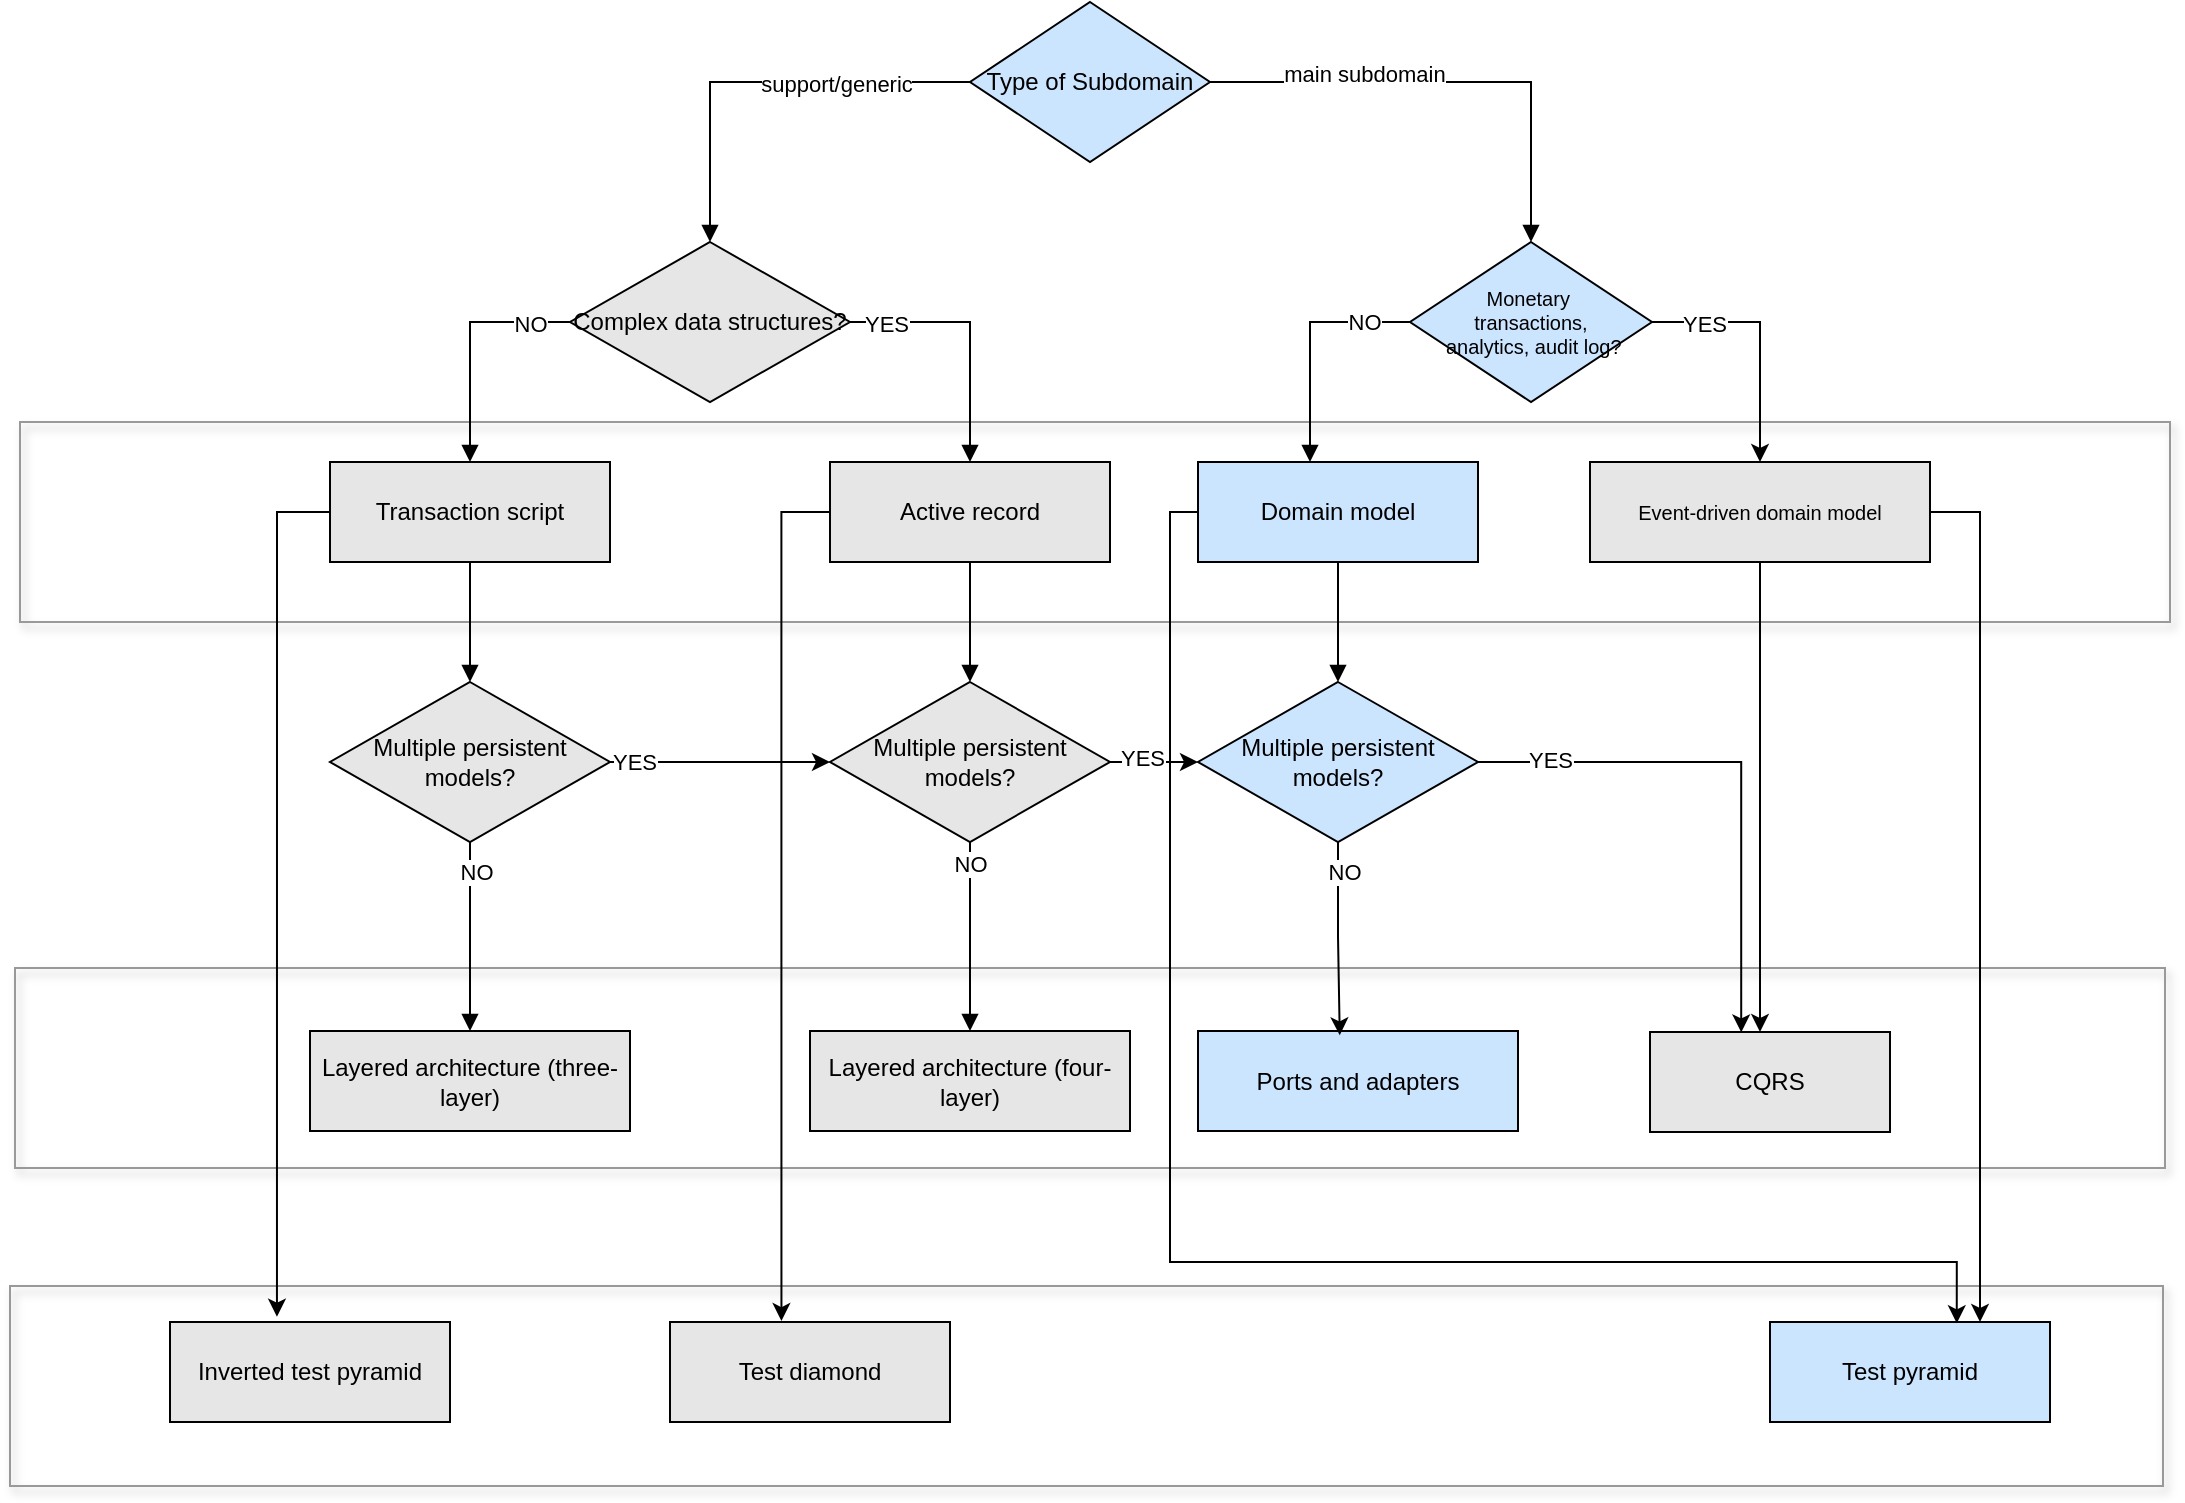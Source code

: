 <mxfile version="24.8.3">
  <diagram id="C5RBs43oDa-KdzZeNtuy" name="Page-1">
    <mxGraphModel dx="2936" dy="991" grid="1" gridSize="10" guides="1" tooltips="1" connect="1" arrows="1" fold="1" page="1" pageScale="1" pageWidth="827" pageHeight="1169" math="0" shadow="0">
      <root>
        <mxCell id="WIyWlLk6GJQsqaUBKTNV-0" />
        <mxCell id="WIyWlLk6GJQsqaUBKTNV-1" parent="WIyWlLk6GJQsqaUBKTNV-0" />
        <mxCell id="6PE6ahszDHU0NhGpdCNn-98" value="" style="whiteSpace=wrap;html=1;fillColor=none;shadow=1;strokeColor=#999999;" vertex="1" parent="WIyWlLk6GJQsqaUBKTNV-1">
          <mxGeometry x="-180" y="662" width="1076.5" height="100" as="geometry" />
        </mxCell>
        <mxCell id="6PE6ahszDHU0NhGpdCNn-97" value="" style="whiteSpace=wrap;html=1;fillColor=none;shadow=1;strokeColor=#999999;" vertex="1" parent="WIyWlLk6GJQsqaUBKTNV-1">
          <mxGeometry x="-177.5" y="503" width="1075" height="100" as="geometry" />
        </mxCell>
        <mxCell id="6PE6ahszDHU0NhGpdCNn-96" value="" style="whiteSpace=wrap;html=1;fillColor=none;shadow=1;strokeColor=#999999;" vertex="1" parent="WIyWlLk6GJQsqaUBKTNV-1">
          <mxGeometry x="-175" y="230" width="1075" height="100" as="geometry" />
        </mxCell>
        <mxCell id="6PE6ahszDHU0NhGpdCNn-34" value="Type of Subdomain" style="rhombus;whiteSpace=wrap;html=1;strokeColor=#000000;fillColor=#CCE5FF;" vertex="1" parent="WIyWlLk6GJQsqaUBKTNV-1">
          <mxGeometry x="300" y="20" width="120" height="80" as="geometry" />
        </mxCell>
        <mxCell id="6PE6ahszDHU0NhGpdCNn-35" value="Complex data structures?" style="rhombus;whiteSpace=wrap;html=1;strokeColor=#000000;fillColor=#E6E6E6;" vertex="1" parent="WIyWlLk6GJQsqaUBKTNV-1">
          <mxGeometry x="100" y="140" width="140" height="80" as="geometry" />
        </mxCell>
        <mxCell id="6PE6ahszDHU0NhGpdCNn-36" value="Transaction script" style="rounded=0;whiteSpace=wrap;html=1;strokeColor=#000000;fillColor=#E6E6E6;" vertex="1" parent="WIyWlLk6GJQsqaUBKTNV-1">
          <mxGeometry x="-20" y="250" width="140" height="50" as="geometry" />
        </mxCell>
        <mxCell id="6PE6ahszDHU0NhGpdCNn-37" value="Active record" style="rounded=0;whiteSpace=wrap;html=1;strokeColor=#000000;fillColor=#E6E6E6;" vertex="1" parent="WIyWlLk6GJQsqaUBKTNV-1">
          <mxGeometry x="230" y="250" width="140" height="50" as="geometry" />
        </mxCell>
        <mxCell id="6PE6ahszDHU0NhGpdCNn-82" style="edgeStyle=orthogonalEdgeStyle;rounded=0;orthogonalLoop=1;jettySize=auto;html=1;exitX=1;exitY=0.5;exitDx=0;exitDy=0;entryX=0;entryY=0.5;entryDx=0;entryDy=0;" edge="1" parent="WIyWlLk6GJQsqaUBKTNV-1" source="6PE6ahszDHU0NhGpdCNn-38" target="6PE6ahszDHU0NhGpdCNn-39">
          <mxGeometry relative="1" as="geometry" />
        </mxCell>
        <mxCell id="6PE6ahszDHU0NhGpdCNn-84" value="YES" style="edgeLabel;html=1;align=center;verticalAlign=middle;resizable=0;points=[];" vertex="1" connectable="0" parent="6PE6ahszDHU0NhGpdCNn-82">
          <mxGeometry x="-0.784" relative="1" as="geometry">
            <mxPoint as="offset" />
          </mxGeometry>
        </mxCell>
        <mxCell id="6PE6ahszDHU0NhGpdCNn-38" value="Multiple persistent models?" style="rhombus;whiteSpace=wrap;html=1;strokeColor=#000000;fillColor=#E6E6E6;" vertex="1" parent="WIyWlLk6GJQsqaUBKTNV-1">
          <mxGeometry x="-20" y="360" width="140" height="80" as="geometry" />
        </mxCell>
        <mxCell id="6PE6ahszDHU0NhGpdCNn-81" style="edgeStyle=orthogonalEdgeStyle;rounded=0;orthogonalLoop=1;jettySize=auto;html=1;exitX=1;exitY=0.5;exitDx=0;exitDy=0;" edge="1" parent="WIyWlLk6GJQsqaUBKTNV-1" source="6PE6ahszDHU0NhGpdCNn-39" target="6PE6ahszDHU0NhGpdCNn-47">
          <mxGeometry relative="1" as="geometry" />
        </mxCell>
        <mxCell id="6PE6ahszDHU0NhGpdCNn-83" value="YES" style="edgeLabel;html=1;align=center;verticalAlign=middle;resizable=0;points=[];" vertex="1" connectable="0" parent="6PE6ahszDHU0NhGpdCNn-81">
          <mxGeometry x="-0.266" y="2" relative="1" as="geometry">
            <mxPoint as="offset" />
          </mxGeometry>
        </mxCell>
        <mxCell id="6PE6ahszDHU0NhGpdCNn-39" value="Multiple persistent models?" style="rhombus;whiteSpace=wrap;html=1;strokeColor=#000000;fillColor=#E6E6E6;" vertex="1" parent="WIyWlLk6GJQsqaUBKTNV-1">
          <mxGeometry x="230" y="360" width="140" height="80" as="geometry" />
        </mxCell>
        <mxCell id="6PE6ahszDHU0NhGpdCNn-40" value="Layered architecture (three-layer)" style="rounded=0;whiteSpace=wrap;html=1;strokeColor=#000000;fillColor=#E6E6E6;" vertex="1" parent="WIyWlLk6GJQsqaUBKTNV-1">
          <mxGeometry x="-30" y="534.5" width="160" height="50" as="geometry" />
        </mxCell>
        <mxCell id="6PE6ahszDHU0NhGpdCNn-41" value="Layered architecture (four-layer)" style="rounded=0;whiteSpace=wrap;html=1;strokeColor=#000000;fillColor=#E6E6E6;" vertex="1" parent="WIyWlLk6GJQsqaUBKTNV-1">
          <mxGeometry x="220" y="534.5" width="160" height="50" as="geometry" />
        </mxCell>
        <mxCell id="6PE6ahszDHU0NhGpdCNn-42" value="Inverted test pyramid" style="rounded=0;whiteSpace=wrap;html=1;strokeColor=#000000;fillColor=#E6E6E6;" vertex="1" parent="WIyWlLk6GJQsqaUBKTNV-1">
          <mxGeometry x="-100" y="680" width="140" height="50" as="geometry" />
        </mxCell>
        <mxCell id="6PE6ahszDHU0NhGpdCNn-43" value="Test diamond" style="rounded=0;whiteSpace=wrap;html=1;strokeColor=#000000;fillColor=#E6E6E6;" vertex="1" parent="WIyWlLk6GJQsqaUBKTNV-1">
          <mxGeometry x="150" y="680" width="140" height="50" as="geometry" />
        </mxCell>
        <mxCell id="6PE6ahszDHU0NhGpdCNn-74" style="edgeStyle=orthogonalEdgeStyle;rounded=0;orthogonalLoop=1;jettySize=auto;html=1;exitX=1;exitY=0.5;exitDx=0;exitDy=0;entryX=0.5;entryY=0;entryDx=0;entryDy=0;" edge="1" parent="WIyWlLk6GJQsqaUBKTNV-1" source="6PE6ahszDHU0NhGpdCNn-44" target="6PE6ahszDHU0NhGpdCNn-46">
          <mxGeometry relative="1" as="geometry" />
        </mxCell>
        <mxCell id="6PE6ahszDHU0NhGpdCNn-75" value="YES" style="edgeLabel;html=1;align=center;verticalAlign=middle;resizable=0;points=[];" vertex="1" connectable="0" parent="6PE6ahszDHU0NhGpdCNn-74">
          <mxGeometry x="-0.581" y="-1" relative="1" as="geometry">
            <mxPoint as="offset" />
          </mxGeometry>
        </mxCell>
        <mxCell id="6PE6ahszDHU0NhGpdCNn-44" value="Monetary&amp;nbsp;&lt;div&gt;transactions,&lt;/div&gt;&lt;div&gt;&amp;nbsp;analytics, audit log?&lt;/div&gt;" style="rhombus;whiteSpace=wrap;html=1;strokeColor=#000000;fillColor=#CCE5FF;fontSize=10;" vertex="1" parent="WIyWlLk6GJQsqaUBKTNV-1">
          <mxGeometry x="520" y="140" width="121" height="80" as="geometry" />
        </mxCell>
        <mxCell id="6PE6ahszDHU0NhGpdCNn-45" value="Domain model" style="rounded=0;whiteSpace=wrap;html=1;strokeColor=#000000;fillColor=#CCE5FF;" vertex="1" parent="WIyWlLk6GJQsqaUBKTNV-1">
          <mxGeometry x="414" y="250" width="140" height="50" as="geometry" />
        </mxCell>
        <mxCell id="6PE6ahszDHU0NhGpdCNn-78" style="edgeStyle=orthogonalEdgeStyle;rounded=0;orthogonalLoop=1;jettySize=auto;html=1;exitX=0.5;exitY=1;exitDx=0;exitDy=0;" edge="1" parent="WIyWlLk6GJQsqaUBKTNV-1" source="6PE6ahszDHU0NhGpdCNn-46" target="6PE6ahszDHU0NhGpdCNn-49">
          <mxGeometry relative="1" as="geometry">
            <Array as="points">
              <mxPoint x="695" y="410" />
              <mxPoint x="695" y="410" />
            </Array>
          </mxGeometry>
        </mxCell>
        <mxCell id="6PE6ahszDHU0NhGpdCNn-93" style="edgeStyle=orthogonalEdgeStyle;rounded=0;orthogonalLoop=1;jettySize=auto;html=1;exitX=1;exitY=0.5;exitDx=0;exitDy=0;entryX=0.75;entryY=0;entryDx=0;entryDy=0;" edge="1" parent="WIyWlLk6GJQsqaUBKTNV-1" source="6PE6ahszDHU0NhGpdCNn-46" target="6PE6ahszDHU0NhGpdCNn-50">
          <mxGeometry relative="1" as="geometry" />
        </mxCell>
        <mxCell id="6PE6ahszDHU0NhGpdCNn-46" value="Event-driven domain model" style="rounded=0;whiteSpace=wrap;html=1;strokeColor=#000000;fillColor=#E6E6E6;fontSize=10;" vertex="1" parent="WIyWlLk6GJQsqaUBKTNV-1">
          <mxGeometry x="610" y="250" width="170" height="50" as="geometry" />
        </mxCell>
        <mxCell id="6PE6ahszDHU0NhGpdCNn-79" style="edgeStyle=orthogonalEdgeStyle;rounded=0;orthogonalLoop=1;jettySize=auto;html=1;exitX=1;exitY=0.5;exitDx=0;exitDy=0;entryX=0.38;entryY=0.004;entryDx=0;entryDy=0;entryPerimeter=0;" edge="1" parent="WIyWlLk6GJQsqaUBKTNV-1" target="6PE6ahszDHU0NhGpdCNn-49">
          <mxGeometry relative="1" as="geometry">
            <mxPoint x="540" y="400" as="sourcePoint" />
            <mxPoint x="686" y="440" as="targetPoint" />
            <Array as="points">
              <mxPoint x="686" y="400" />
            </Array>
          </mxGeometry>
        </mxCell>
        <mxCell id="6PE6ahszDHU0NhGpdCNn-80" value="YES" style="edgeLabel;html=1;align=center;verticalAlign=middle;resizable=0;points=[];" vertex="1" connectable="0" parent="6PE6ahszDHU0NhGpdCNn-79">
          <mxGeometry x="-0.647" y="1" relative="1" as="geometry">
            <mxPoint as="offset" />
          </mxGeometry>
        </mxCell>
        <mxCell id="6PE6ahszDHU0NhGpdCNn-47" value="Multiple persistent models?" style="rhombus;whiteSpace=wrap;html=1;strokeColor=#000000;fillColor=#CCE5FF;" vertex="1" parent="WIyWlLk6GJQsqaUBKTNV-1">
          <mxGeometry x="414" y="360" width="140" height="80" as="geometry" />
        </mxCell>
        <mxCell id="6PE6ahszDHU0NhGpdCNn-48" value="Ports and adapters" style="rounded=0;whiteSpace=wrap;html=1;strokeColor=#000000;fillColor=#CCE5FF;" vertex="1" parent="WIyWlLk6GJQsqaUBKTNV-1">
          <mxGeometry x="414" y="534.5" width="160" height="50" as="geometry" />
        </mxCell>
        <mxCell id="6PE6ahszDHU0NhGpdCNn-49" value="CQRS" style="rounded=0;whiteSpace=wrap;html=1;strokeColor=#000000;fillColor=#E6E6E6;" vertex="1" parent="WIyWlLk6GJQsqaUBKTNV-1">
          <mxGeometry x="640" y="535" width="120" height="50" as="geometry" />
        </mxCell>
        <mxCell id="6PE6ahszDHU0NhGpdCNn-50" value="Test pyramid" style="rounded=0;whiteSpace=wrap;html=1;strokeColor=#000000;fillColor=#CCE5FF;" vertex="1" parent="WIyWlLk6GJQsqaUBKTNV-1">
          <mxGeometry x="700" y="680" width="140" height="50" as="geometry" />
        </mxCell>
        <mxCell id="6PE6ahszDHU0NhGpdCNn-51" style="edgeStyle=orthogonalEdgeStyle;rounded=0;orthogonalLoop=1;jettySize=auto;html=1;endArrow=block;" edge="1" parent="WIyWlLk6GJQsqaUBKTNV-1" source="6PE6ahszDHU0NhGpdCNn-34" target="6PE6ahszDHU0NhGpdCNn-35">
          <mxGeometry relative="1" as="geometry" />
        </mxCell>
        <mxCell id="6PE6ahszDHU0NhGpdCNn-69" value="support/generic" style="edgeLabel;html=1;align=center;verticalAlign=middle;resizable=0;points=[];" vertex="1" connectable="0" parent="6PE6ahszDHU0NhGpdCNn-51">
          <mxGeometry x="-0.359" y="1" relative="1" as="geometry">
            <mxPoint as="offset" />
          </mxGeometry>
        </mxCell>
        <mxCell id="6PE6ahszDHU0NhGpdCNn-52" style="edgeStyle=orthogonalEdgeStyle;rounded=0;orthogonalLoop=1;jettySize=auto;html=1;endArrow=block;" edge="1" parent="WIyWlLk6GJQsqaUBKTNV-1" source="6PE6ahszDHU0NhGpdCNn-34" target="6PE6ahszDHU0NhGpdCNn-44">
          <mxGeometry relative="1" as="geometry" />
        </mxCell>
        <mxCell id="6PE6ahszDHU0NhGpdCNn-68" value="main subdomain" style="edgeLabel;html=1;align=center;verticalAlign=middle;resizable=0;points=[];" vertex="1" connectable="0" parent="6PE6ahszDHU0NhGpdCNn-52">
          <mxGeometry x="-0.369" y="4" relative="1" as="geometry">
            <mxPoint x="1" as="offset" />
          </mxGeometry>
        </mxCell>
        <mxCell id="6PE6ahszDHU0NhGpdCNn-53" style="edgeStyle=orthogonalEdgeStyle;rounded=0;html=1;endArrow=block;" edge="1" parent="WIyWlLk6GJQsqaUBKTNV-1" source="6PE6ahszDHU0NhGpdCNn-35" target="6PE6ahszDHU0NhGpdCNn-36">
          <mxGeometry relative="1" as="geometry">
            <mxPoint x="80" y="180" as="targetPoint" />
            <Array as="points">
              <mxPoint x="50" y="180" />
            </Array>
          </mxGeometry>
        </mxCell>
        <mxCell id="6PE6ahszDHU0NhGpdCNn-72" value="NO" style="edgeLabel;html=1;align=center;verticalAlign=middle;resizable=0;points=[];" vertex="1" connectable="0" parent="6PE6ahszDHU0NhGpdCNn-53">
          <mxGeometry x="-0.667" y="1" relative="1" as="geometry">
            <mxPoint as="offset" />
          </mxGeometry>
        </mxCell>
        <mxCell id="6PE6ahszDHU0NhGpdCNn-54" style="edgeStyle=orthogonalEdgeStyle;rounded=0;html=1;endArrow=block;" edge="1" parent="WIyWlLk6GJQsqaUBKTNV-1" source="6PE6ahszDHU0NhGpdCNn-35" target="6PE6ahszDHU0NhGpdCNn-37">
          <mxGeometry relative="1" as="geometry">
            <Array as="points">
              <mxPoint x="300" y="180" />
            </Array>
          </mxGeometry>
        </mxCell>
        <mxCell id="6PE6ahszDHU0NhGpdCNn-73" value="YES" style="edgeLabel;html=1;align=center;verticalAlign=middle;resizable=0;points=[];" vertex="1" connectable="0" parent="6PE6ahszDHU0NhGpdCNn-54">
          <mxGeometry x="-0.723" y="-1" relative="1" as="geometry">
            <mxPoint as="offset" />
          </mxGeometry>
        </mxCell>
        <mxCell id="6PE6ahszDHU0NhGpdCNn-55" style="edgeStyle=orthogonalEdgeStyle;rounded=0;html=1;endArrow=block;" edge="1" parent="WIyWlLk6GJQsqaUBKTNV-1" source="6PE6ahszDHU0NhGpdCNn-36" target="6PE6ahszDHU0NhGpdCNn-38">
          <mxGeometry relative="1" as="geometry" />
        </mxCell>
        <mxCell id="6PE6ahszDHU0NhGpdCNn-56" style="edgeStyle=orthogonalEdgeStyle;rounded=0;html=1;endArrow=block;" edge="1" parent="WIyWlLk6GJQsqaUBKTNV-1" source="6PE6ahszDHU0NhGpdCNn-37" target="6PE6ahszDHU0NhGpdCNn-39">
          <mxGeometry relative="1" as="geometry" />
        </mxCell>
        <mxCell id="6PE6ahszDHU0NhGpdCNn-57" style="edgeStyle=orthogonalEdgeStyle;rounded=0;html=1;endArrow=block;" edge="1" parent="WIyWlLk6GJQsqaUBKTNV-1" source="6PE6ahszDHU0NhGpdCNn-38" target="6PE6ahszDHU0NhGpdCNn-40">
          <mxGeometry relative="1" as="geometry" />
        </mxCell>
        <mxCell id="6PE6ahszDHU0NhGpdCNn-85" value="NO" style="edgeLabel;html=1;align=center;verticalAlign=middle;resizable=0;points=[];" vertex="1" connectable="0" parent="6PE6ahszDHU0NhGpdCNn-57">
          <mxGeometry x="-0.682" y="3" relative="1" as="geometry">
            <mxPoint as="offset" />
          </mxGeometry>
        </mxCell>
        <mxCell id="6PE6ahszDHU0NhGpdCNn-58" style="edgeStyle=orthogonalEdgeStyle;rounded=0;html=1;endArrow=block;" edge="1" parent="WIyWlLk6GJQsqaUBKTNV-1" source="6PE6ahszDHU0NhGpdCNn-39" target="6PE6ahszDHU0NhGpdCNn-41">
          <mxGeometry relative="1" as="geometry" />
        </mxCell>
        <mxCell id="6PE6ahszDHU0NhGpdCNn-86" value="NO" style="edgeLabel;html=1;align=center;verticalAlign=middle;resizable=0;points=[];" vertex="1" connectable="0" parent="6PE6ahszDHU0NhGpdCNn-58">
          <mxGeometry x="-0.763" relative="1" as="geometry">
            <mxPoint as="offset" />
          </mxGeometry>
        </mxCell>
        <mxCell id="6PE6ahszDHU0NhGpdCNn-61" style="edgeStyle=orthogonalEdgeStyle;rounded=0;html=1;endArrow=block;" edge="1" parent="WIyWlLk6GJQsqaUBKTNV-1" source="6PE6ahszDHU0NhGpdCNn-44" target="6PE6ahszDHU0NhGpdCNn-45">
          <mxGeometry relative="1" as="geometry">
            <Array as="points">
              <mxPoint x="470" y="180" />
            </Array>
          </mxGeometry>
        </mxCell>
        <mxCell id="6PE6ahszDHU0NhGpdCNn-76" value="NO" style="edgeLabel;html=1;align=center;verticalAlign=middle;resizable=0;points=[];" vertex="1" connectable="0" parent="6PE6ahszDHU0NhGpdCNn-61">
          <mxGeometry x="-0.617" relative="1" as="geometry">
            <mxPoint as="offset" />
          </mxGeometry>
        </mxCell>
        <mxCell id="6PE6ahszDHU0NhGpdCNn-63" style="edgeStyle=orthogonalEdgeStyle;rounded=0;html=1;endArrow=block;" edge="1" parent="WIyWlLk6GJQsqaUBKTNV-1" source="6PE6ahszDHU0NhGpdCNn-45" target="6PE6ahszDHU0NhGpdCNn-47">
          <mxGeometry relative="1" as="geometry" />
        </mxCell>
        <mxCell id="6PE6ahszDHU0NhGpdCNn-88" style="edgeStyle=orthogonalEdgeStyle;rounded=0;orthogonalLoop=1;jettySize=auto;html=1;exitX=0.5;exitY=1;exitDx=0;exitDy=0;entryX=0.443;entryY=0.043;entryDx=0;entryDy=0;entryPerimeter=0;" edge="1" parent="WIyWlLk6GJQsqaUBKTNV-1" source="6PE6ahszDHU0NhGpdCNn-47" target="6PE6ahszDHU0NhGpdCNn-48">
          <mxGeometry relative="1" as="geometry" />
        </mxCell>
        <mxCell id="6PE6ahszDHU0NhGpdCNn-89" value="NO" style="edgeLabel;html=1;align=center;verticalAlign=middle;resizable=0;points=[];" vertex="1" connectable="0" parent="6PE6ahszDHU0NhGpdCNn-88">
          <mxGeometry x="-0.692" y="3" relative="1" as="geometry">
            <mxPoint as="offset" />
          </mxGeometry>
        </mxCell>
        <mxCell id="6PE6ahszDHU0NhGpdCNn-90" style="edgeStyle=orthogonalEdgeStyle;rounded=0;orthogonalLoop=1;jettySize=auto;html=1;exitX=0;exitY=0.5;exitDx=0;exitDy=0;entryX=0.382;entryY=-0.053;entryDx=0;entryDy=0;entryPerimeter=0;" edge="1" parent="WIyWlLk6GJQsqaUBKTNV-1" source="6PE6ahszDHU0NhGpdCNn-36" target="6PE6ahszDHU0NhGpdCNn-42">
          <mxGeometry relative="1" as="geometry" />
        </mxCell>
        <mxCell id="6PE6ahszDHU0NhGpdCNn-91" style="edgeStyle=orthogonalEdgeStyle;rounded=0;orthogonalLoop=1;jettySize=auto;html=1;exitX=0;exitY=0.5;exitDx=0;exitDy=0;entryX=0.398;entryY=-0.009;entryDx=0;entryDy=0;entryPerimeter=0;" edge="1" parent="WIyWlLk6GJQsqaUBKTNV-1" source="6PE6ahszDHU0NhGpdCNn-37" target="6PE6ahszDHU0NhGpdCNn-43">
          <mxGeometry relative="1" as="geometry" />
        </mxCell>
        <mxCell id="6PE6ahszDHU0NhGpdCNn-94" style="edgeStyle=orthogonalEdgeStyle;rounded=0;orthogonalLoop=1;jettySize=auto;html=1;exitX=0;exitY=0.5;exitDx=0;exitDy=0;entryX=0.667;entryY=0.013;entryDx=0;entryDy=0;entryPerimeter=0;" edge="1" parent="WIyWlLk6GJQsqaUBKTNV-1" source="6PE6ahszDHU0NhGpdCNn-45" target="6PE6ahszDHU0NhGpdCNn-50">
          <mxGeometry relative="1" as="geometry">
            <Array as="points">
              <mxPoint x="400" y="275" />
              <mxPoint x="400" y="650" />
              <mxPoint x="793" y="650" />
            </Array>
          </mxGeometry>
        </mxCell>
      </root>
    </mxGraphModel>
  </diagram>
</mxfile>
